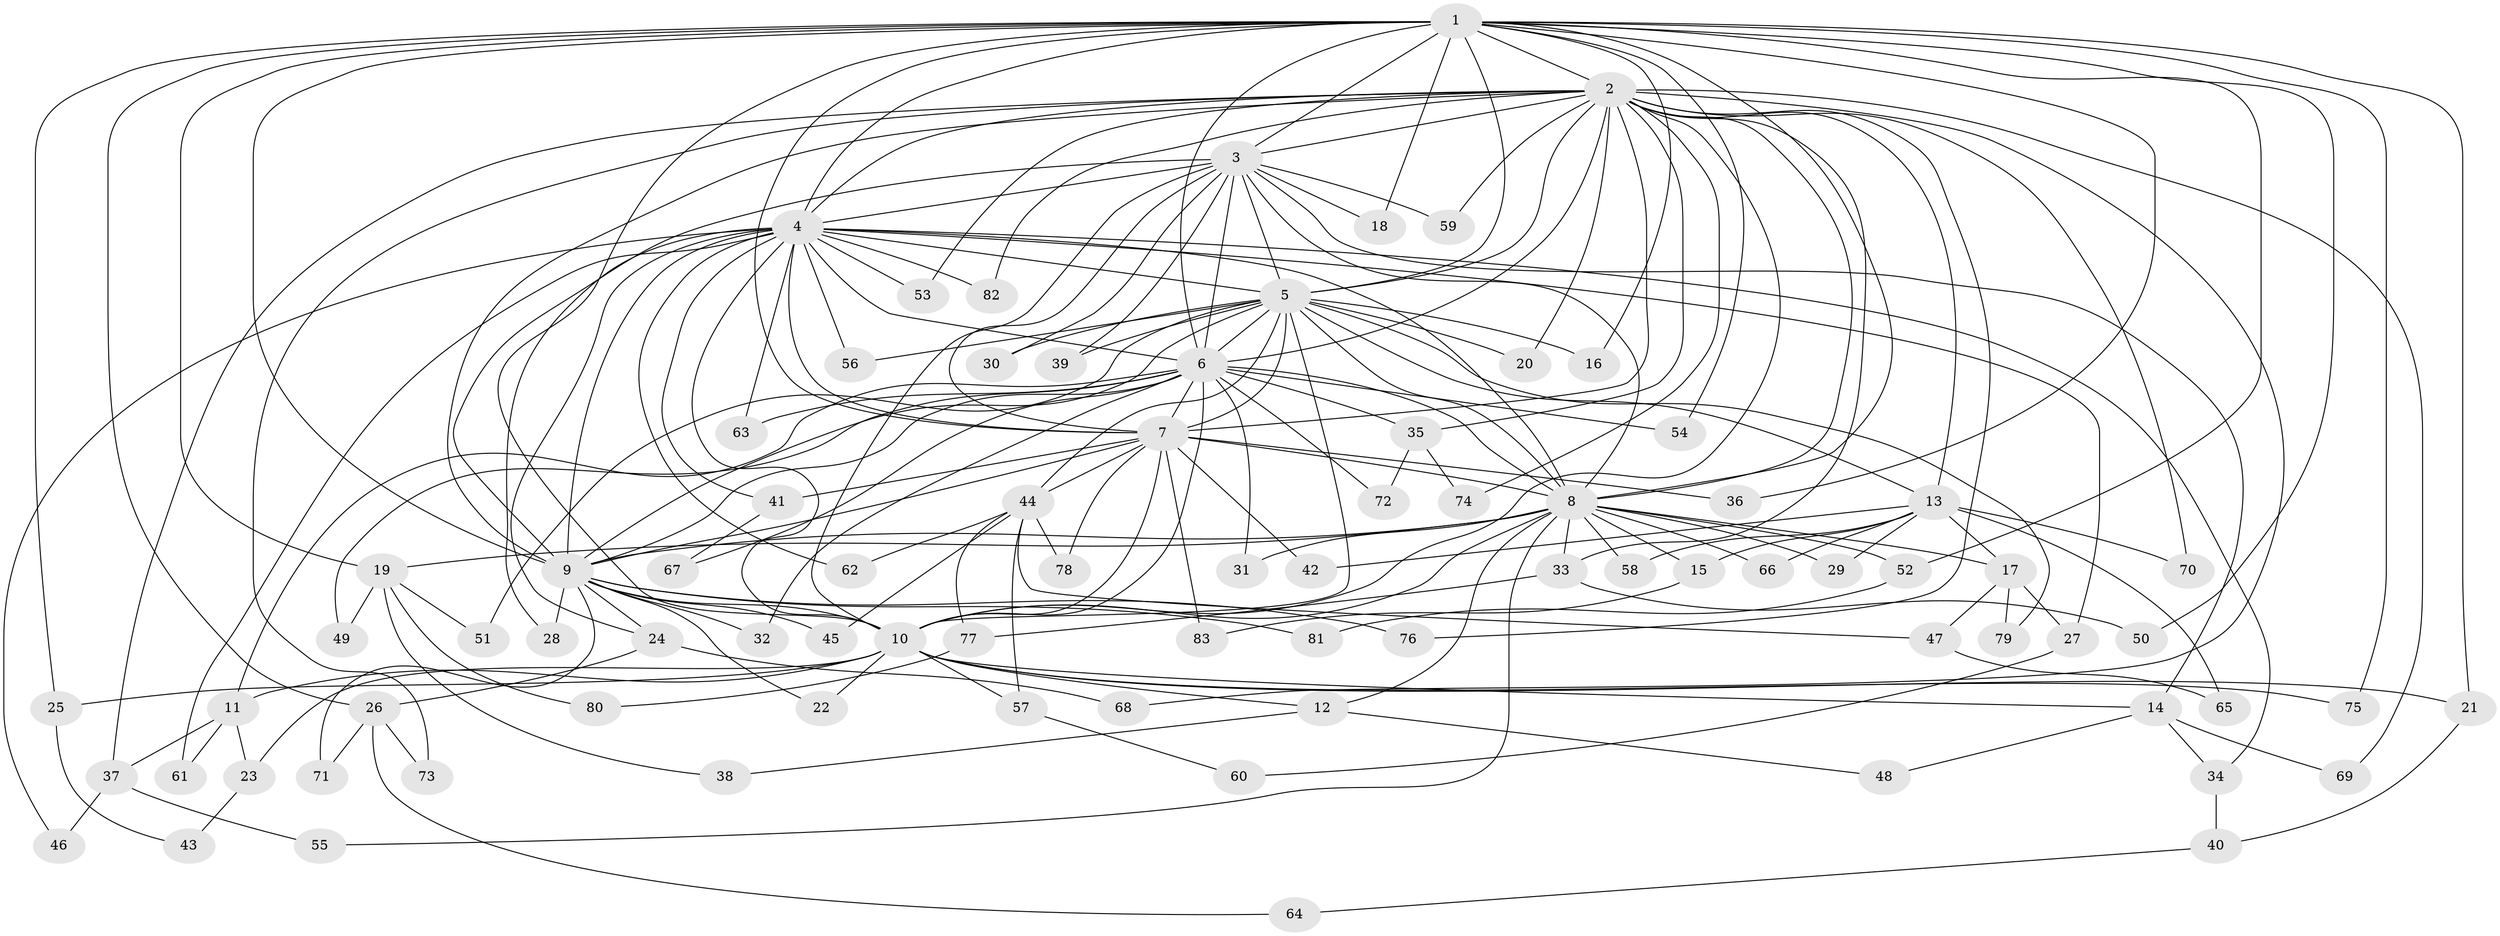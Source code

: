 // Generated by graph-tools (version 1.1) at 2025/44/03/09/25 04:44:18]
// undirected, 83 vertices, 191 edges
graph export_dot {
graph [start="1"]
  node [color=gray90,style=filled];
  1;
  2;
  3;
  4;
  5;
  6;
  7;
  8;
  9;
  10;
  11;
  12;
  13;
  14;
  15;
  16;
  17;
  18;
  19;
  20;
  21;
  22;
  23;
  24;
  25;
  26;
  27;
  28;
  29;
  30;
  31;
  32;
  33;
  34;
  35;
  36;
  37;
  38;
  39;
  40;
  41;
  42;
  43;
  44;
  45;
  46;
  47;
  48;
  49;
  50;
  51;
  52;
  53;
  54;
  55;
  56;
  57;
  58;
  59;
  60;
  61;
  62;
  63;
  64;
  65;
  66;
  67;
  68;
  69;
  70;
  71;
  72;
  73;
  74;
  75;
  76;
  77;
  78;
  79;
  80;
  81;
  82;
  83;
  1 -- 2;
  1 -- 3;
  1 -- 4;
  1 -- 5;
  1 -- 6;
  1 -- 7;
  1 -- 8;
  1 -- 9;
  1 -- 10;
  1 -- 16;
  1 -- 18;
  1 -- 19;
  1 -- 21;
  1 -- 25;
  1 -- 26;
  1 -- 36;
  1 -- 50;
  1 -- 52;
  1 -- 54;
  1 -- 75;
  2 -- 3;
  2 -- 4;
  2 -- 5;
  2 -- 6;
  2 -- 7;
  2 -- 8;
  2 -- 9;
  2 -- 10;
  2 -- 13;
  2 -- 20;
  2 -- 33;
  2 -- 35;
  2 -- 37;
  2 -- 53;
  2 -- 59;
  2 -- 68;
  2 -- 69;
  2 -- 70;
  2 -- 73;
  2 -- 74;
  2 -- 76;
  2 -- 82;
  3 -- 4;
  3 -- 5;
  3 -- 6;
  3 -- 7;
  3 -- 8;
  3 -- 9;
  3 -- 10;
  3 -- 14;
  3 -- 18;
  3 -- 30;
  3 -- 39;
  3 -- 59;
  4 -- 5;
  4 -- 6;
  4 -- 7;
  4 -- 8;
  4 -- 9;
  4 -- 10;
  4 -- 24;
  4 -- 27;
  4 -- 28;
  4 -- 34;
  4 -- 41;
  4 -- 46;
  4 -- 53;
  4 -- 56;
  4 -- 61;
  4 -- 62;
  4 -- 63;
  4 -- 82;
  5 -- 6;
  5 -- 7;
  5 -- 8;
  5 -- 9;
  5 -- 10;
  5 -- 13;
  5 -- 16;
  5 -- 20;
  5 -- 30;
  5 -- 39;
  5 -- 44;
  5 -- 51;
  5 -- 56;
  5 -- 79;
  6 -- 7;
  6 -- 8;
  6 -- 9;
  6 -- 10;
  6 -- 11;
  6 -- 31;
  6 -- 32;
  6 -- 35;
  6 -- 49;
  6 -- 54;
  6 -- 63;
  6 -- 67;
  6 -- 72;
  7 -- 8;
  7 -- 9;
  7 -- 10;
  7 -- 36;
  7 -- 41;
  7 -- 42;
  7 -- 44;
  7 -- 78;
  7 -- 83;
  8 -- 9;
  8 -- 10;
  8 -- 12;
  8 -- 15;
  8 -- 17;
  8 -- 19;
  8 -- 29;
  8 -- 31;
  8 -- 33;
  8 -- 52;
  8 -- 55;
  8 -- 58;
  8 -- 66;
  9 -- 10;
  9 -- 22;
  9 -- 24;
  9 -- 28;
  9 -- 32;
  9 -- 45;
  9 -- 71;
  9 -- 76;
  9 -- 81;
  10 -- 11;
  10 -- 12;
  10 -- 14;
  10 -- 21;
  10 -- 22;
  10 -- 23;
  10 -- 25;
  10 -- 57;
  10 -- 75;
  11 -- 23;
  11 -- 37;
  11 -- 61;
  12 -- 38;
  12 -- 48;
  13 -- 15;
  13 -- 17;
  13 -- 29;
  13 -- 42;
  13 -- 58;
  13 -- 65;
  13 -- 66;
  13 -- 70;
  14 -- 34;
  14 -- 48;
  14 -- 69;
  15 -- 83;
  17 -- 27;
  17 -- 47;
  17 -- 79;
  19 -- 38;
  19 -- 49;
  19 -- 51;
  19 -- 80;
  21 -- 40;
  23 -- 43;
  24 -- 26;
  24 -- 68;
  25 -- 43;
  26 -- 64;
  26 -- 71;
  26 -- 73;
  27 -- 60;
  33 -- 50;
  33 -- 77;
  34 -- 40;
  35 -- 72;
  35 -- 74;
  37 -- 46;
  37 -- 55;
  40 -- 64;
  41 -- 67;
  44 -- 45;
  44 -- 47;
  44 -- 57;
  44 -- 62;
  44 -- 77;
  44 -- 78;
  47 -- 65;
  52 -- 81;
  57 -- 60;
  77 -- 80;
}
